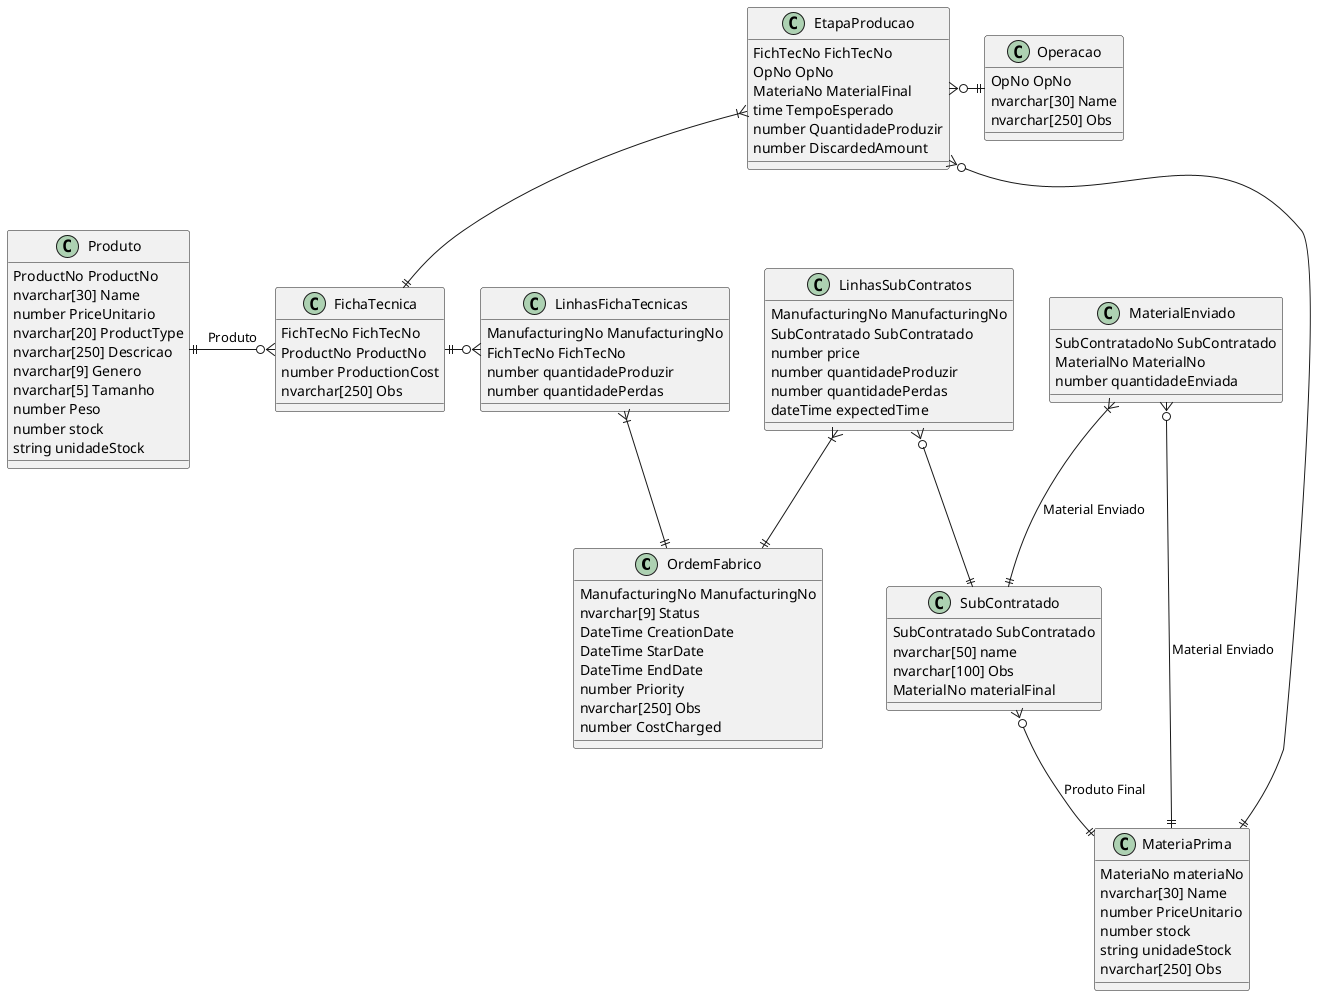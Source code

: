 @startuml Normalizacao

class OrdemFabrico {
    ManufacturingNo ManufacturingNo
    nvarchar[9] Status 
    DateTime CreationDate
    DateTime StarDate
    DateTime EndDate
    number Priority
    nvarchar[250] Obs
    number CostCharged
}

class LinhasFichaTecnicas {
    ManufacturingNo ManufacturingNo
    FichTecNo FichTecNo
    number quantidadeProduzir
    number quantidadePerdas
}

class LinhasSubContratos {
    ManufacturingNo ManufacturingNo
    SubContratado SubContratado
    number price 
    number quantidadeProduzir
    number quantidadePerdas
    dateTime expectedTime
}

class SubContratado {
    SubContratado SubContratado
    nvarchar[50] name
    nvarchar[100] Obs
    MaterialNo materialFinal
}


class FichaTecnica {
    FichTecNo FichTecNo
    ProductNo ProductNo 
    number ProductionCost   
    nvarchar[250] Obs
}

class EtapaProducao {
    FichTecNo FichTecNo
    OpNo OpNo
    MateriaNo MaterialFinal
    time TempoEsperado
    number QuantidadeProduzir
    number DiscardedAmount
}


class Operacao {
    OpNo OpNo 
    nvarchar[30] Name 
    nvarchar[250] Obs
}

class MateriaPrima {
    MateriaNo materiaNo
    nvarchar[30] Name 
    number PriceUnitario
    number stock 
    string unidadeStock
    nvarchar[250] Obs
}

class MaterialEnviado {
    SubContratadoNo SubContratado
    MaterialNo MaterialNo
    number quantidadeEnviada
}


class Produto {
    ProductNo ProductNo
    nvarchar[30] Name 
    number PriceUnitario 
    nvarchar[20] ProductType
    nvarchar[250] Descricao
    nvarchar[9] Genero
    nvarchar[5] Tamanho
    number Peso
    number stock 
    string unidadeStock
}

/'
Relacionamentos do Produto
'/
Produto ||-o{ FichaTecnica: Produto

/'
Quantidade necessaria
'/
EtapaProducao }|--|| FichaTecnica
EtapaProducao }o-|| Operacao
EtapaProducao }o-|| MateriaPrima

/'
Relacionamento Intermediario Material Enviado ao SubContrato
'/
MaterialEnviado }|--|| SubContratado: Material Enviado
MaterialEnviado }o--|| MateriaPrima: Material Enviado

/'
Relacionamento SubContrato
'/
SubContratado }o--|| MateriaPrima: Produto Final

/'
Relacionamento da Ordem de Fabrico
'/
LinhasFichaTecnicas }o-|| FichaTecnica
LinhasFichaTecnicas }|--|| OrdemFabrico

LinhasSubContratos }o--|| SubContratado
LinhasSubContratos }|--|| OrdemFabrico

@enduml